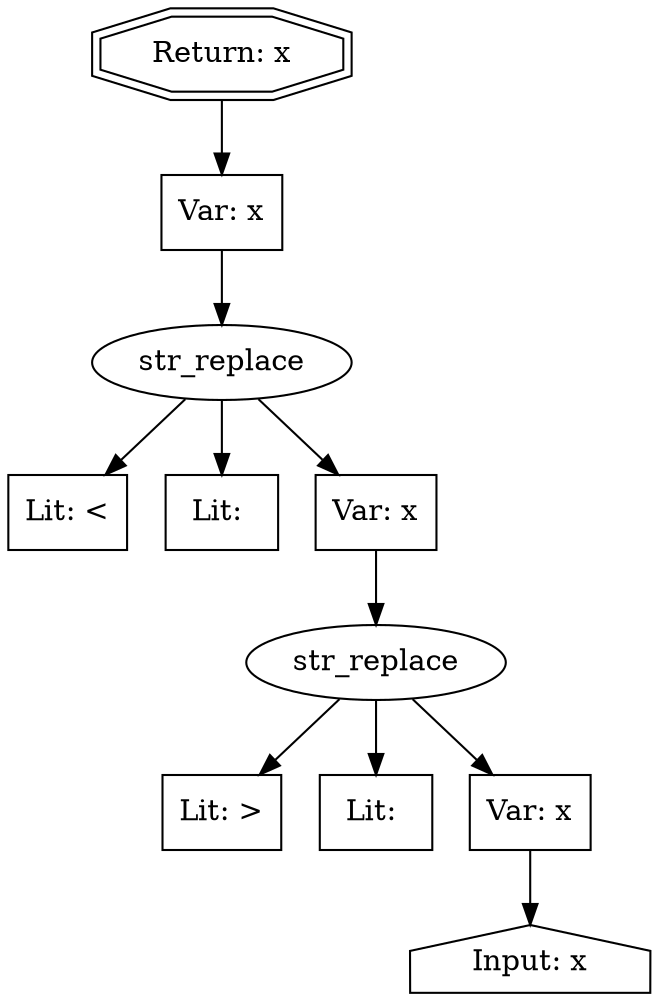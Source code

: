 digraph cfg {
  n1 [shape=doubleoctagon, label="Return: x"];
  n2 [shape=box, label="Var: x"];
  n3 [shape=ellipse, label="str_replace"];
  n4 [shape=box, label="Lit: <"];
  n5 [shape=box, label="Lit: "];
  n6 [shape=box, label="Var: x"];
  n7 [shape=ellipse, label="str_replace"];
  n8 [shape=box, label="Lit: >"];
  n9 [shape=box, label="Lit: "];
  n10 [shape=box, label="Var: x"];
  n11 [shape=house, label="Input: x"];

  n7 -> n8;
  n7 -> n9;
  n7 -> n10;
  n3 -> n4;
  n3 -> n5;
  n3 -> n6;
  n10 -> n11;
  n6 -> n7;
  n2 -> n3;
  n1 -> n2;
}